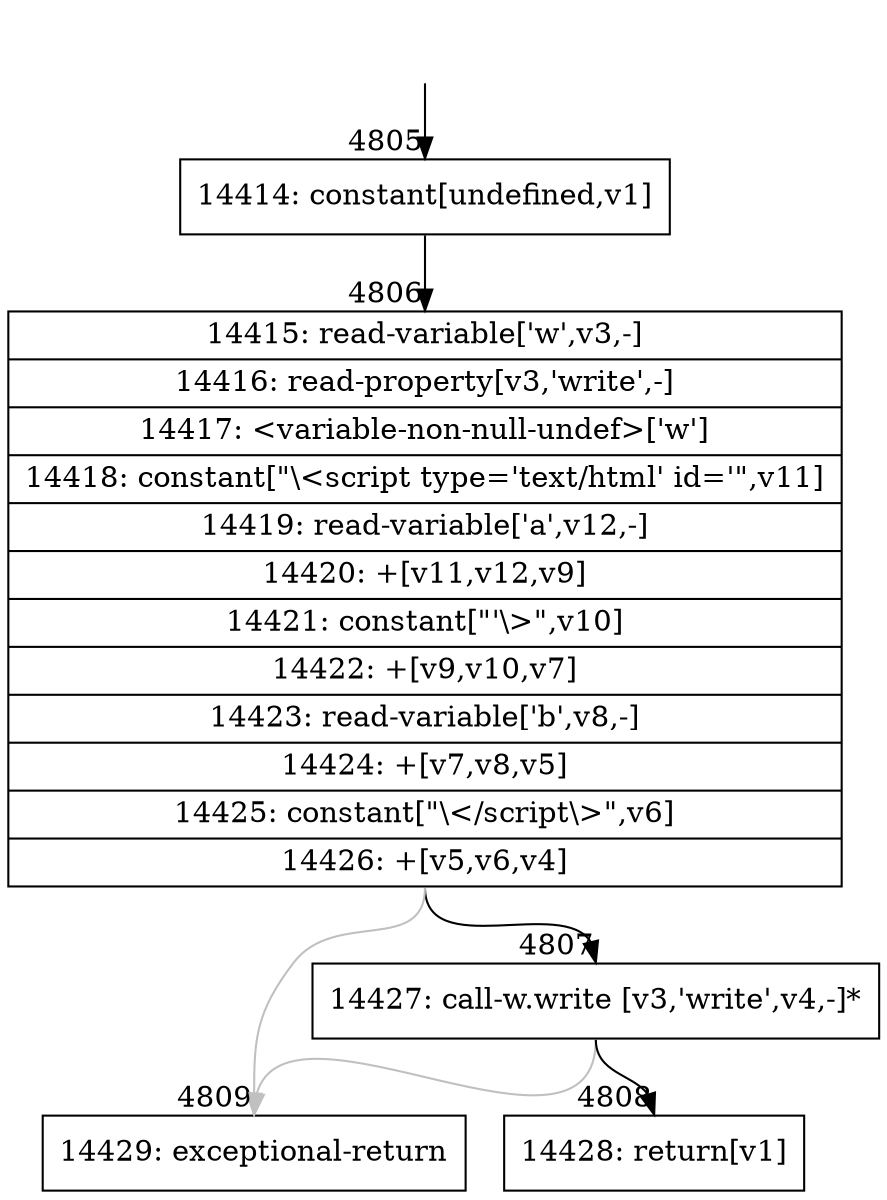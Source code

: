 digraph {
rankdir="TD"
BB_entry384[shape=none,label=""];
BB_entry384 -> BB4805 [tailport=s, headport=n, headlabel="    4805"]
BB4805 [shape=record label="{14414: constant[undefined,v1]}" ] 
BB4805 -> BB4806 [tailport=s, headport=n, headlabel="      4806"]
BB4806 [shape=record label="{14415: read-variable['w',v3,-]|14416: read-property[v3,'write',-]|14417: \<variable-non-null-undef\>['w']|14418: constant[\"\\\<script type='text/html' id='\",v11]|14419: read-variable['a',v12,-]|14420: +[v11,v12,v9]|14421: constant[\"'\\\>\",v10]|14422: +[v9,v10,v7]|14423: read-variable['b',v8,-]|14424: +[v7,v8,v5]|14425: constant[\"\\\</script\\\>\",v6]|14426: +[v5,v6,v4]}" ] 
BB4806 -> BB4807 [tailport=s, headport=n, headlabel="      4807"]
BB4806 -> BB4809 [tailport=s, headport=n, color=gray, headlabel="      4809"]
BB4807 [shape=record label="{14427: call-w.write [v3,'write',v4,-]*}" ] 
BB4807 -> BB4808 [tailport=s, headport=n, headlabel="      4808"]
BB4807 -> BB4809 [tailport=s, headport=n, color=gray]
BB4808 [shape=record label="{14428: return[v1]}" ] 
BB4809 [shape=record label="{14429: exceptional-return}" ] 
}
